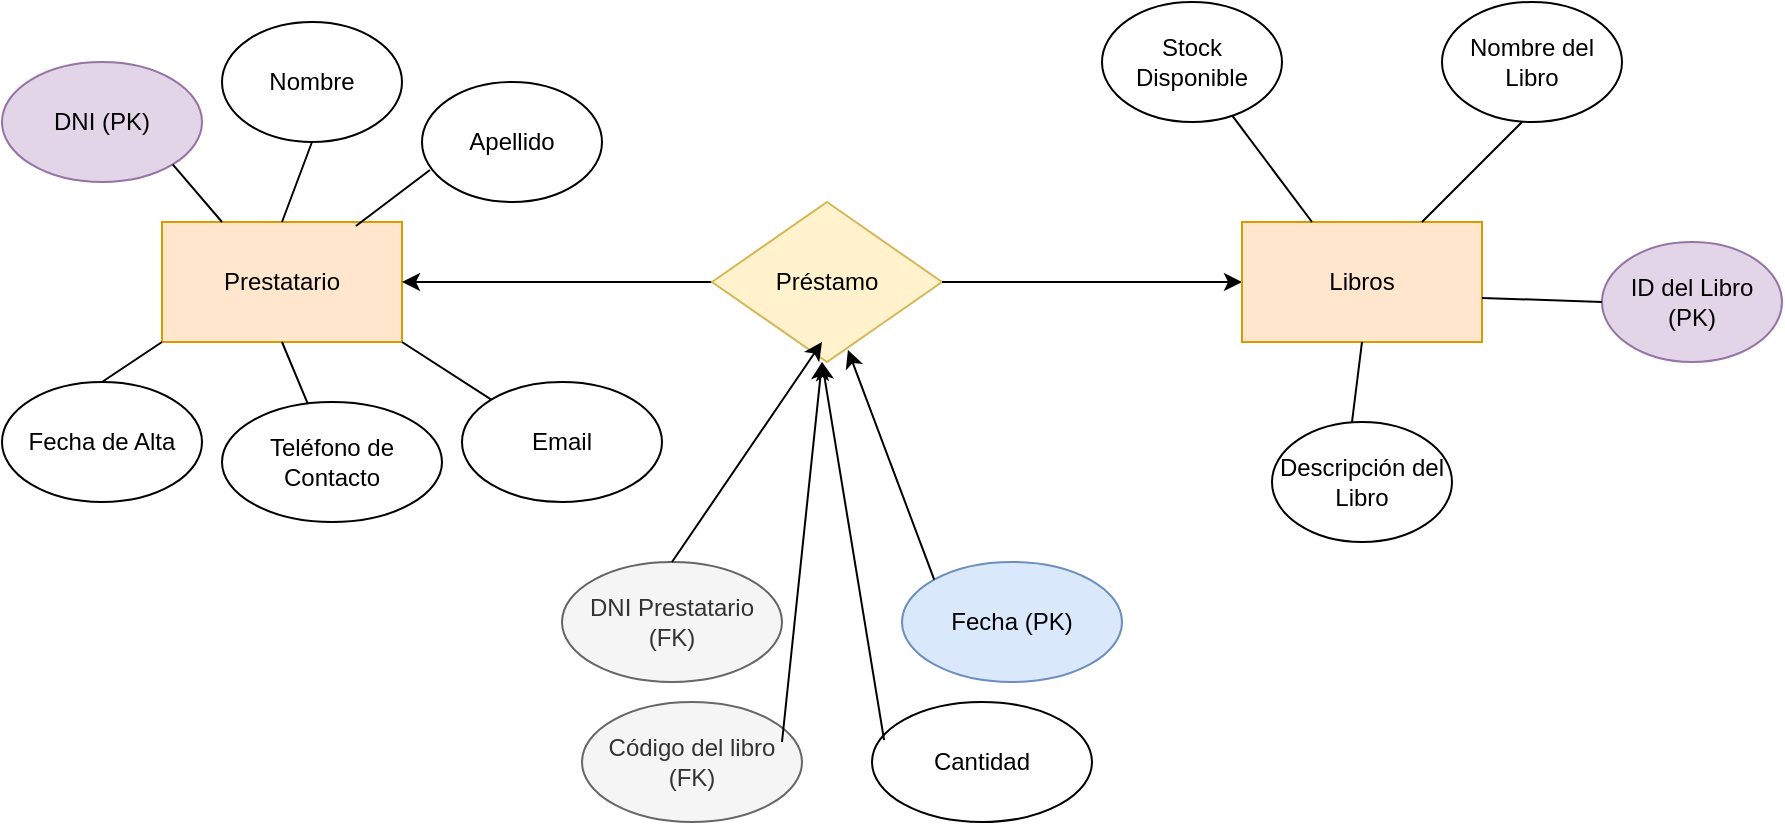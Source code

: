 <mxfile version="24.6.3" type="github">
  <diagram name="Page-1" id="ERv6AFZwhpLvTkZ_3EBx">
    <mxGraphModel dx="1397" dy="825" grid="1" gridSize="10" guides="1" tooltips="1" connect="1" arrows="1" fold="1" page="1" pageScale="1" pageWidth="850" pageHeight="1100" math="0" shadow="0">
      <root>
        <mxCell id="0" />
        <mxCell id="1" parent="0" />
        <mxCell id="oI1WXQHSl0TMDueZQAxG-2" value="&lt;font style=&quot;font-size: 12px;&quot;&gt;Prestatario&lt;/font&gt;" style="rounded=0;whiteSpace=wrap;html=1;fillColor=#ffe6cc;strokeColor=#d79b00;" vertex="1" parent="1">
          <mxGeometry x="70" y="390" width="120" height="60" as="geometry" />
        </mxCell>
        <mxCell id="oI1WXQHSl0TMDueZQAxG-3" value="Nombre" style="ellipse;whiteSpace=wrap;html=1;" vertex="1" parent="1">
          <mxGeometry x="100" y="290" width="90" height="60" as="geometry" />
        </mxCell>
        <mxCell id="oI1WXQHSl0TMDueZQAxG-4" value="Apellido" style="ellipse;whiteSpace=wrap;html=1;" vertex="1" parent="1">
          <mxGeometry x="200" y="320" width="90" height="60" as="geometry" />
        </mxCell>
        <mxCell id="oI1WXQHSl0TMDueZQAxG-5" value="DNI (PK)" style="ellipse;whiteSpace=wrap;html=1;fillColor=#e1d5e7;strokeColor=#9673a6;" vertex="1" parent="1">
          <mxGeometry x="-10" y="310" width="100" height="60" as="geometry" />
        </mxCell>
        <mxCell id="oI1WXQHSl0TMDueZQAxG-6" value="Fecha de Alta" style="ellipse;whiteSpace=wrap;html=1;" vertex="1" parent="1">
          <mxGeometry x="-10" y="470" width="100" height="60" as="geometry" />
        </mxCell>
        <mxCell id="oI1WXQHSl0TMDueZQAxG-7" value="Teléfono de Contacto" style="ellipse;whiteSpace=wrap;html=1;" vertex="1" parent="1">
          <mxGeometry x="100" y="480" width="110" height="60" as="geometry" />
        </mxCell>
        <mxCell id="oI1WXQHSl0TMDueZQAxG-8" value="Email" style="ellipse;whiteSpace=wrap;html=1;" vertex="1" parent="1">
          <mxGeometry x="220" y="470" width="100" height="60" as="geometry" />
        </mxCell>
        <mxCell id="oI1WXQHSl0TMDueZQAxG-9" value="" style="endArrow=none;html=1;rounded=0;entryX=0.044;entryY=0.733;entryDx=0;entryDy=0;entryPerimeter=0;exitX=0.808;exitY=0.033;exitDx=0;exitDy=0;exitPerimeter=0;" edge="1" parent="1" source="oI1WXQHSl0TMDueZQAxG-2" target="oI1WXQHSl0TMDueZQAxG-4">
          <mxGeometry width="50" height="50" relative="1" as="geometry">
            <mxPoint x="150" y="390" as="sourcePoint" />
            <mxPoint x="200" y="340" as="targetPoint" />
          </mxGeometry>
        </mxCell>
        <mxCell id="oI1WXQHSl0TMDueZQAxG-10" value="" style="endArrow=none;html=1;rounded=0;exitX=0.5;exitY=0;exitDx=0;exitDy=0;entryX=0.5;entryY=1;entryDx=0;entryDy=0;" edge="1" parent="1" source="oI1WXQHSl0TMDueZQAxG-2" target="oI1WXQHSl0TMDueZQAxG-3">
          <mxGeometry width="50" height="50" relative="1" as="geometry">
            <mxPoint x="110" y="400" as="sourcePoint" />
            <mxPoint x="160" y="350" as="targetPoint" />
          </mxGeometry>
        </mxCell>
        <mxCell id="oI1WXQHSl0TMDueZQAxG-11" value="" style="endArrow=none;html=1;rounded=0;entryX=1;entryY=1;entryDx=0;entryDy=0;exitX=0.25;exitY=0;exitDx=0;exitDy=0;" edge="1" parent="1" source="oI1WXQHSl0TMDueZQAxG-2" target="oI1WXQHSl0TMDueZQAxG-5">
          <mxGeometry width="50" height="50" relative="1" as="geometry">
            <mxPoint x="60" y="400" as="sourcePoint" />
            <mxPoint x="110" y="350" as="targetPoint" />
          </mxGeometry>
        </mxCell>
        <mxCell id="oI1WXQHSl0TMDueZQAxG-12" value="" style="endArrow=none;html=1;rounded=0;exitX=0.5;exitY=0;exitDx=0;exitDy=0;" edge="1" parent="1" source="oI1WXQHSl0TMDueZQAxG-6">
          <mxGeometry width="50" height="50" relative="1" as="geometry">
            <mxPoint x="20" y="500" as="sourcePoint" />
            <mxPoint x="70" y="450" as="targetPoint" />
          </mxGeometry>
        </mxCell>
        <mxCell id="oI1WXQHSl0TMDueZQAxG-13" value="" style="endArrow=none;html=1;rounded=0;" edge="1" parent="1" source="oI1WXQHSl0TMDueZQAxG-7">
          <mxGeometry width="50" height="50" relative="1" as="geometry">
            <mxPoint x="80" y="500" as="sourcePoint" />
            <mxPoint x="130" y="450" as="targetPoint" />
          </mxGeometry>
        </mxCell>
        <mxCell id="oI1WXQHSl0TMDueZQAxG-14" value="" style="endArrow=none;html=1;rounded=0;exitX=0;exitY=0;exitDx=0;exitDy=0;entryX=1;entryY=1;entryDx=0;entryDy=0;" edge="1" parent="1" source="oI1WXQHSl0TMDueZQAxG-8" target="oI1WXQHSl0TMDueZQAxG-2">
          <mxGeometry width="50" height="50" relative="1" as="geometry">
            <mxPoint x="190" y="480" as="sourcePoint" />
            <mxPoint x="240" y="430" as="targetPoint" />
          </mxGeometry>
        </mxCell>
        <mxCell id="oI1WXQHSl0TMDueZQAxG-15" value="" style="endArrow=classic;html=1;rounded=0;entryX=1;entryY=0.5;entryDx=0;entryDy=0;exitX=0;exitY=0.5;exitDx=0;exitDy=0;" edge="1" parent="1" source="oI1WXQHSl0TMDueZQAxG-16" target="oI1WXQHSl0TMDueZQAxG-2">
          <mxGeometry width="50" height="50" relative="1" as="geometry">
            <mxPoint x="340" y="420" as="sourcePoint" />
            <mxPoint x="300" y="370" as="targetPoint" />
          </mxGeometry>
        </mxCell>
        <mxCell id="oI1WXQHSl0TMDueZQAxG-16" value="Préstamo" style="rhombus;whiteSpace=wrap;html=1;fillColor=#fff2cc;strokeColor=#d6b656;" vertex="1" parent="1">
          <mxGeometry x="345" y="380" width="115" height="80" as="geometry" />
        </mxCell>
        <mxCell id="oI1WXQHSl0TMDueZQAxG-17" value="DNI Prestatario (FK)" style="ellipse;whiteSpace=wrap;html=1;fillColor=#f5f5f5;strokeColor=#666666;fontColor=#333333;" vertex="1" parent="1">
          <mxGeometry x="270" y="560" width="110" height="60" as="geometry" />
        </mxCell>
        <mxCell id="oI1WXQHSl0TMDueZQAxG-18" value="Código del libro (FK)" style="ellipse;whiteSpace=wrap;html=1;fillColor=#f5f5f5;fontColor=#333333;strokeColor=#666666;" vertex="1" parent="1">
          <mxGeometry x="280" y="630" width="110" height="60" as="geometry" />
        </mxCell>
        <mxCell id="oI1WXQHSl0TMDueZQAxG-19" value="Fecha (PK)" style="ellipse;whiteSpace=wrap;html=1;fillColor=#dae8fc;strokeColor=#6c8ebf;" vertex="1" parent="1">
          <mxGeometry x="440" y="560" width="110" height="60" as="geometry" />
        </mxCell>
        <mxCell id="oI1WXQHSl0TMDueZQAxG-20" value="Cantidad" style="ellipse;whiteSpace=wrap;html=1;" vertex="1" parent="1">
          <mxGeometry x="425" y="630" width="110" height="60" as="geometry" />
        </mxCell>
        <mxCell id="oI1WXQHSl0TMDueZQAxG-21" value="" style="endArrow=classic;html=1;rounded=0;exitX=0.5;exitY=0;exitDx=0;exitDy=0;" edge="1" parent="1" source="oI1WXQHSl0TMDueZQAxG-17">
          <mxGeometry width="50" height="50" relative="1" as="geometry">
            <mxPoint x="350" y="510" as="sourcePoint" />
            <mxPoint x="400" y="450" as="targetPoint" />
          </mxGeometry>
        </mxCell>
        <mxCell id="oI1WXQHSl0TMDueZQAxG-22" value="" style="endArrow=classic;html=1;rounded=0;" edge="1" parent="1">
          <mxGeometry width="50" height="50" relative="1" as="geometry">
            <mxPoint x="380" y="650" as="sourcePoint" />
            <mxPoint x="400" y="460" as="targetPoint" />
          </mxGeometry>
        </mxCell>
        <mxCell id="oI1WXQHSl0TMDueZQAxG-23" value="" style="endArrow=classic;html=1;rounded=0;exitX=0.055;exitY=0.317;exitDx=0;exitDy=0;exitPerimeter=0;" edge="1" parent="1" source="oI1WXQHSl0TMDueZQAxG-20">
          <mxGeometry width="50" height="50" relative="1" as="geometry">
            <mxPoint x="400" y="610" as="sourcePoint" />
            <mxPoint x="400" y="460" as="targetPoint" />
          </mxGeometry>
        </mxCell>
        <mxCell id="oI1WXQHSl0TMDueZQAxG-24" value="" style="endArrow=classic;html=1;rounded=0;entryX=0.591;entryY=0.925;entryDx=0;entryDy=0;entryPerimeter=0;exitX=0;exitY=0;exitDx=0;exitDy=0;" edge="1" parent="1" source="oI1WXQHSl0TMDueZQAxG-19" target="oI1WXQHSl0TMDueZQAxG-16">
          <mxGeometry width="50" height="50" relative="1" as="geometry">
            <mxPoint x="450" y="500" as="sourcePoint" />
            <mxPoint x="500" y="450" as="targetPoint" />
          </mxGeometry>
        </mxCell>
        <mxCell id="oI1WXQHSl0TMDueZQAxG-25" value="" style="endArrow=classic;html=1;rounded=0;" edge="1" parent="1">
          <mxGeometry width="50" height="50" relative="1" as="geometry">
            <mxPoint x="460" y="420" as="sourcePoint" />
            <mxPoint x="610" y="420" as="targetPoint" />
          </mxGeometry>
        </mxCell>
        <mxCell id="oI1WXQHSl0TMDueZQAxG-26" value="Libros" style="rounded=0;whiteSpace=wrap;html=1;fillColor=#ffe6cc;strokeColor=#d79b00;" vertex="1" parent="1">
          <mxGeometry x="610" y="390" width="120" height="60" as="geometry" />
        </mxCell>
        <mxCell id="oI1WXQHSl0TMDueZQAxG-27" value="Stock Disponible" style="ellipse;whiteSpace=wrap;html=1;" vertex="1" parent="1">
          <mxGeometry x="540" y="280" width="90" height="60" as="geometry" />
        </mxCell>
        <mxCell id="oI1WXQHSl0TMDueZQAxG-28" value="Nombre del Libro" style="ellipse;whiteSpace=wrap;html=1;" vertex="1" parent="1">
          <mxGeometry x="710" y="280" width="90" height="60" as="geometry" />
        </mxCell>
        <mxCell id="oI1WXQHSl0TMDueZQAxG-29" value="Descripción del Libro" style="ellipse;whiteSpace=wrap;html=1;" vertex="1" parent="1">
          <mxGeometry x="625" y="490" width="90" height="60" as="geometry" />
        </mxCell>
        <mxCell id="oI1WXQHSl0TMDueZQAxG-30" value="ID del Libro (PK)" style="ellipse;whiteSpace=wrap;html=1;fillColor=#e1d5e7;strokeColor=#9673a6;" vertex="1" parent="1">
          <mxGeometry x="790" y="400" width="90" height="60" as="geometry" />
        </mxCell>
        <mxCell id="oI1WXQHSl0TMDueZQAxG-32" value="" style="endArrow=none;html=1;rounded=0;" edge="1" parent="1">
          <mxGeometry width="50" height="50" relative="1" as="geometry">
            <mxPoint x="700" y="390" as="sourcePoint" />
            <mxPoint x="750" y="340" as="targetPoint" />
          </mxGeometry>
        </mxCell>
        <mxCell id="oI1WXQHSl0TMDueZQAxG-33" value="" style="endArrow=none;html=1;rounded=0;" edge="1" parent="1" target="oI1WXQHSl0TMDueZQAxG-27">
          <mxGeometry width="50" height="50" relative="1" as="geometry">
            <mxPoint x="645" y="390" as="sourcePoint" />
            <mxPoint x="695" y="340" as="targetPoint" />
          </mxGeometry>
        </mxCell>
        <mxCell id="oI1WXQHSl0TMDueZQAxG-34" value="" style="endArrow=none;html=1;rounded=0;entryX=0;entryY=0.5;entryDx=0;entryDy=0;exitX=1;exitY=0.633;exitDx=0;exitDy=0;exitPerimeter=0;" edge="1" parent="1" source="oI1WXQHSl0TMDueZQAxG-26" target="oI1WXQHSl0TMDueZQAxG-30">
          <mxGeometry width="50" height="50" relative="1" as="geometry">
            <mxPoint x="730" y="440" as="sourcePoint" />
            <mxPoint x="780" y="390" as="targetPoint" />
          </mxGeometry>
        </mxCell>
        <mxCell id="oI1WXQHSl0TMDueZQAxG-35" value="" style="endArrow=none;html=1;rounded=0;entryX=0.5;entryY=1;entryDx=0;entryDy=0;" edge="1" parent="1" target="oI1WXQHSl0TMDueZQAxG-26">
          <mxGeometry width="50" height="50" relative="1" as="geometry">
            <mxPoint x="665" y="490" as="sourcePoint" />
            <mxPoint x="715" y="440" as="targetPoint" />
          </mxGeometry>
        </mxCell>
      </root>
    </mxGraphModel>
  </diagram>
</mxfile>
